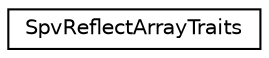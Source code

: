 digraph "Graphical Class Hierarchy"
{
 // LATEX_PDF_SIZE
  edge [fontname="Helvetica",fontsize="10",labelfontname="Helvetica",labelfontsize="10"];
  node [fontname="Helvetica",fontsize="10",shape=record];
  rankdir="LR";
  Node0 [label="SpvReflectArrayTraits",height=0.2,width=0.4,color="black", fillcolor="white", style="filled",URL="$d1/d71/struct_spv_reflect_array_traits.htm",tooltip=" "];
}
